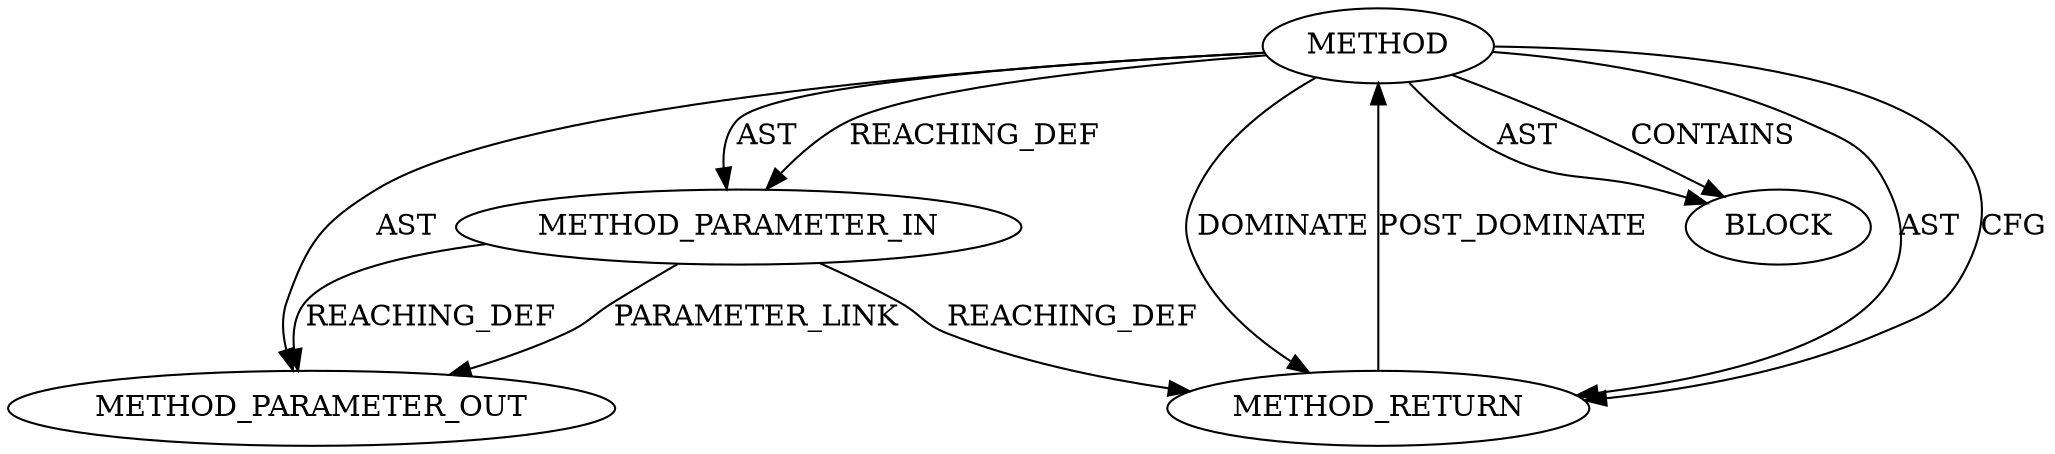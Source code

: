 digraph {
  2256 [label=METHOD AST_PARENT_TYPE="NAMESPACE_BLOCK" AST_PARENT_FULL_NAME="<global>" ORDER=0 CODE="<empty>" FULL_NAME="skb_has_frag_list" IS_EXTERNAL=true FILENAME="<empty>" SIGNATURE="" NAME="skb_has_frag_list"]
  2257 [label=METHOD_PARAMETER_IN ORDER=1 CODE="p1" IS_VARIADIC=false TYPE_FULL_NAME="ANY" EVALUATION_STRATEGY="BY_VALUE" INDEX=1 NAME="p1"]
  2259 [label=METHOD_RETURN ORDER=2 CODE="RET" TYPE_FULL_NAME="ANY" EVALUATION_STRATEGY="BY_VALUE"]
  2258 [label=BLOCK ORDER=1 ARGUMENT_INDEX=1 CODE="<empty>" TYPE_FULL_NAME="ANY"]
  2827 [label=METHOD_PARAMETER_OUT ORDER=1 CODE="p1" IS_VARIADIC=false TYPE_FULL_NAME="ANY" EVALUATION_STRATEGY="BY_VALUE" INDEX=1 NAME="p1"]
  2256 -> 2259 [label=AST ]
  2256 -> 2257 [label=REACHING_DEF VARIABLE=""]
  2257 -> 2259 [label=REACHING_DEF VARIABLE="p1"]
  2259 -> 2256 [label=POST_DOMINATE ]
  2256 -> 2258 [label=CONTAINS ]
  2256 -> 2258 [label=AST ]
  2257 -> 2827 [label=PARAMETER_LINK ]
  2256 -> 2827 [label=AST ]
  2256 -> 2257 [label=AST ]
  2256 -> 2259 [label=CFG ]
  2256 -> 2259 [label=DOMINATE ]
  2257 -> 2827 [label=REACHING_DEF VARIABLE="p1"]
}
